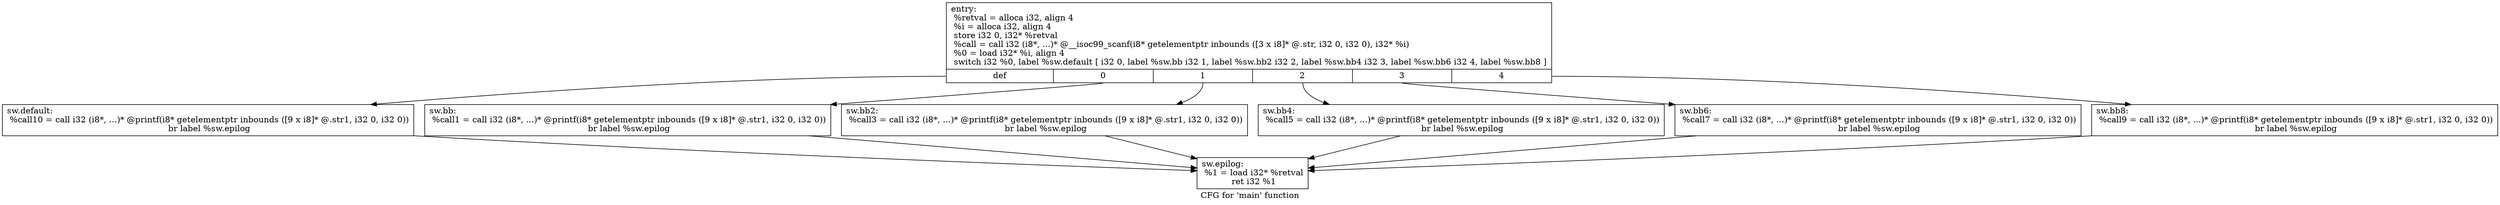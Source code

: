 digraph "CFG for 'main' function" {
 label="CFG for 'main' function";

Node0x298b280 [shape=record,label="{entry:\l  %retval = alloca i32, align 4\l  %i = alloca i32, align 4\l  store i32 0, i32* %retval\l  %call = call i32 (i8*, ...)* @__isoc99_scanf(i8* getelementptr inbounds ([3 x i8]* @.str, i32 0, i32 0), i32* %i)\l  %0 = load i32* %i, align 4\l  switch i32 %0, label %sw.default [
    i32 0, label %sw.bb
    i32 1, label %sw.bb2
    i32 2, label %sw.bb4
    i32 3, label %sw.bb6
    i32 4, label %sw.bb8
  ]\l|{<s0>def|<s2>0|<s4>1|<s6>2|<s8>3|<s10>4}}"];
Node0x298b280:s0 -> Node0x298c2c0;
Node0x298b280:s2 -> Node0x298c390;
Node0x298b280:s4 -> Node0x298c460;
Node0x298b280:s6 -> Node0x298c580;
Node0x298b280:s8 -> Node0x298c6a0;
Node0x298b280:s10 -> Node0x298c7c0;
Node0x298c390 [shape=record,label="{sw.bb:\l  %call1 = call i32 (i8*, ...)* @printf(i8* getelementptr inbounds ([9 x i8]* @.str1, i32 0, i32 0))\l  br label %sw.epilog}"];
Node0x298c390 -> Node0x298ce20;
Node0x298c460 [shape=record,label="{sw.bb2:\l  %call3 = call i32 (i8*, ...)* @printf(i8* getelementptr inbounds ([9 x i8]* @.str1, i32 0, i32 0))\l  br label %sw.epilog}"];
Node0x298c460 -> Node0x298ce20;
Node0x298c580 [shape=record,label="{sw.bb4:\l  %call5 = call i32 (i8*, ...)* @printf(i8* getelementptr inbounds ([9 x i8]* @.str1, i32 0, i32 0))\l  br label %sw.epilog}"];
Node0x298c580 -> Node0x298ce20;
Node0x298c6a0 [shape=record,label="{sw.bb6:\l  %call7 = call i32 (i8*, ...)* @printf(i8* getelementptr inbounds ([9 x i8]* @.str1, i32 0, i32 0))\l  br label %sw.epilog}"];
Node0x298c6a0 -> Node0x298ce20;
Node0x298c7c0 [shape=record,label="{sw.bb8:\l  %call9 = call i32 (i8*, ...)* @printf(i8* getelementptr inbounds ([9 x i8]* @.str1, i32 0, i32 0))\l  br label %sw.epilog}"];
Node0x298c7c0 -> Node0x298ce20;
Node0x298c2c0 [shape=record,label="{sw.default:\l  %call10 = call i32 (i8*, ...)* @printf(i8* getelementptr inbounds ([9 x i8]* @.str1, i32 0, i32 0))\l  br label %sw.epilog}"];
Node0x298c2c0 -> Node0x298ce20;
Node0x298ce20 [shape=record,label="{sw.epilog:\l  %1 = load i32* %retval\l  ret i32 %1}"];}
